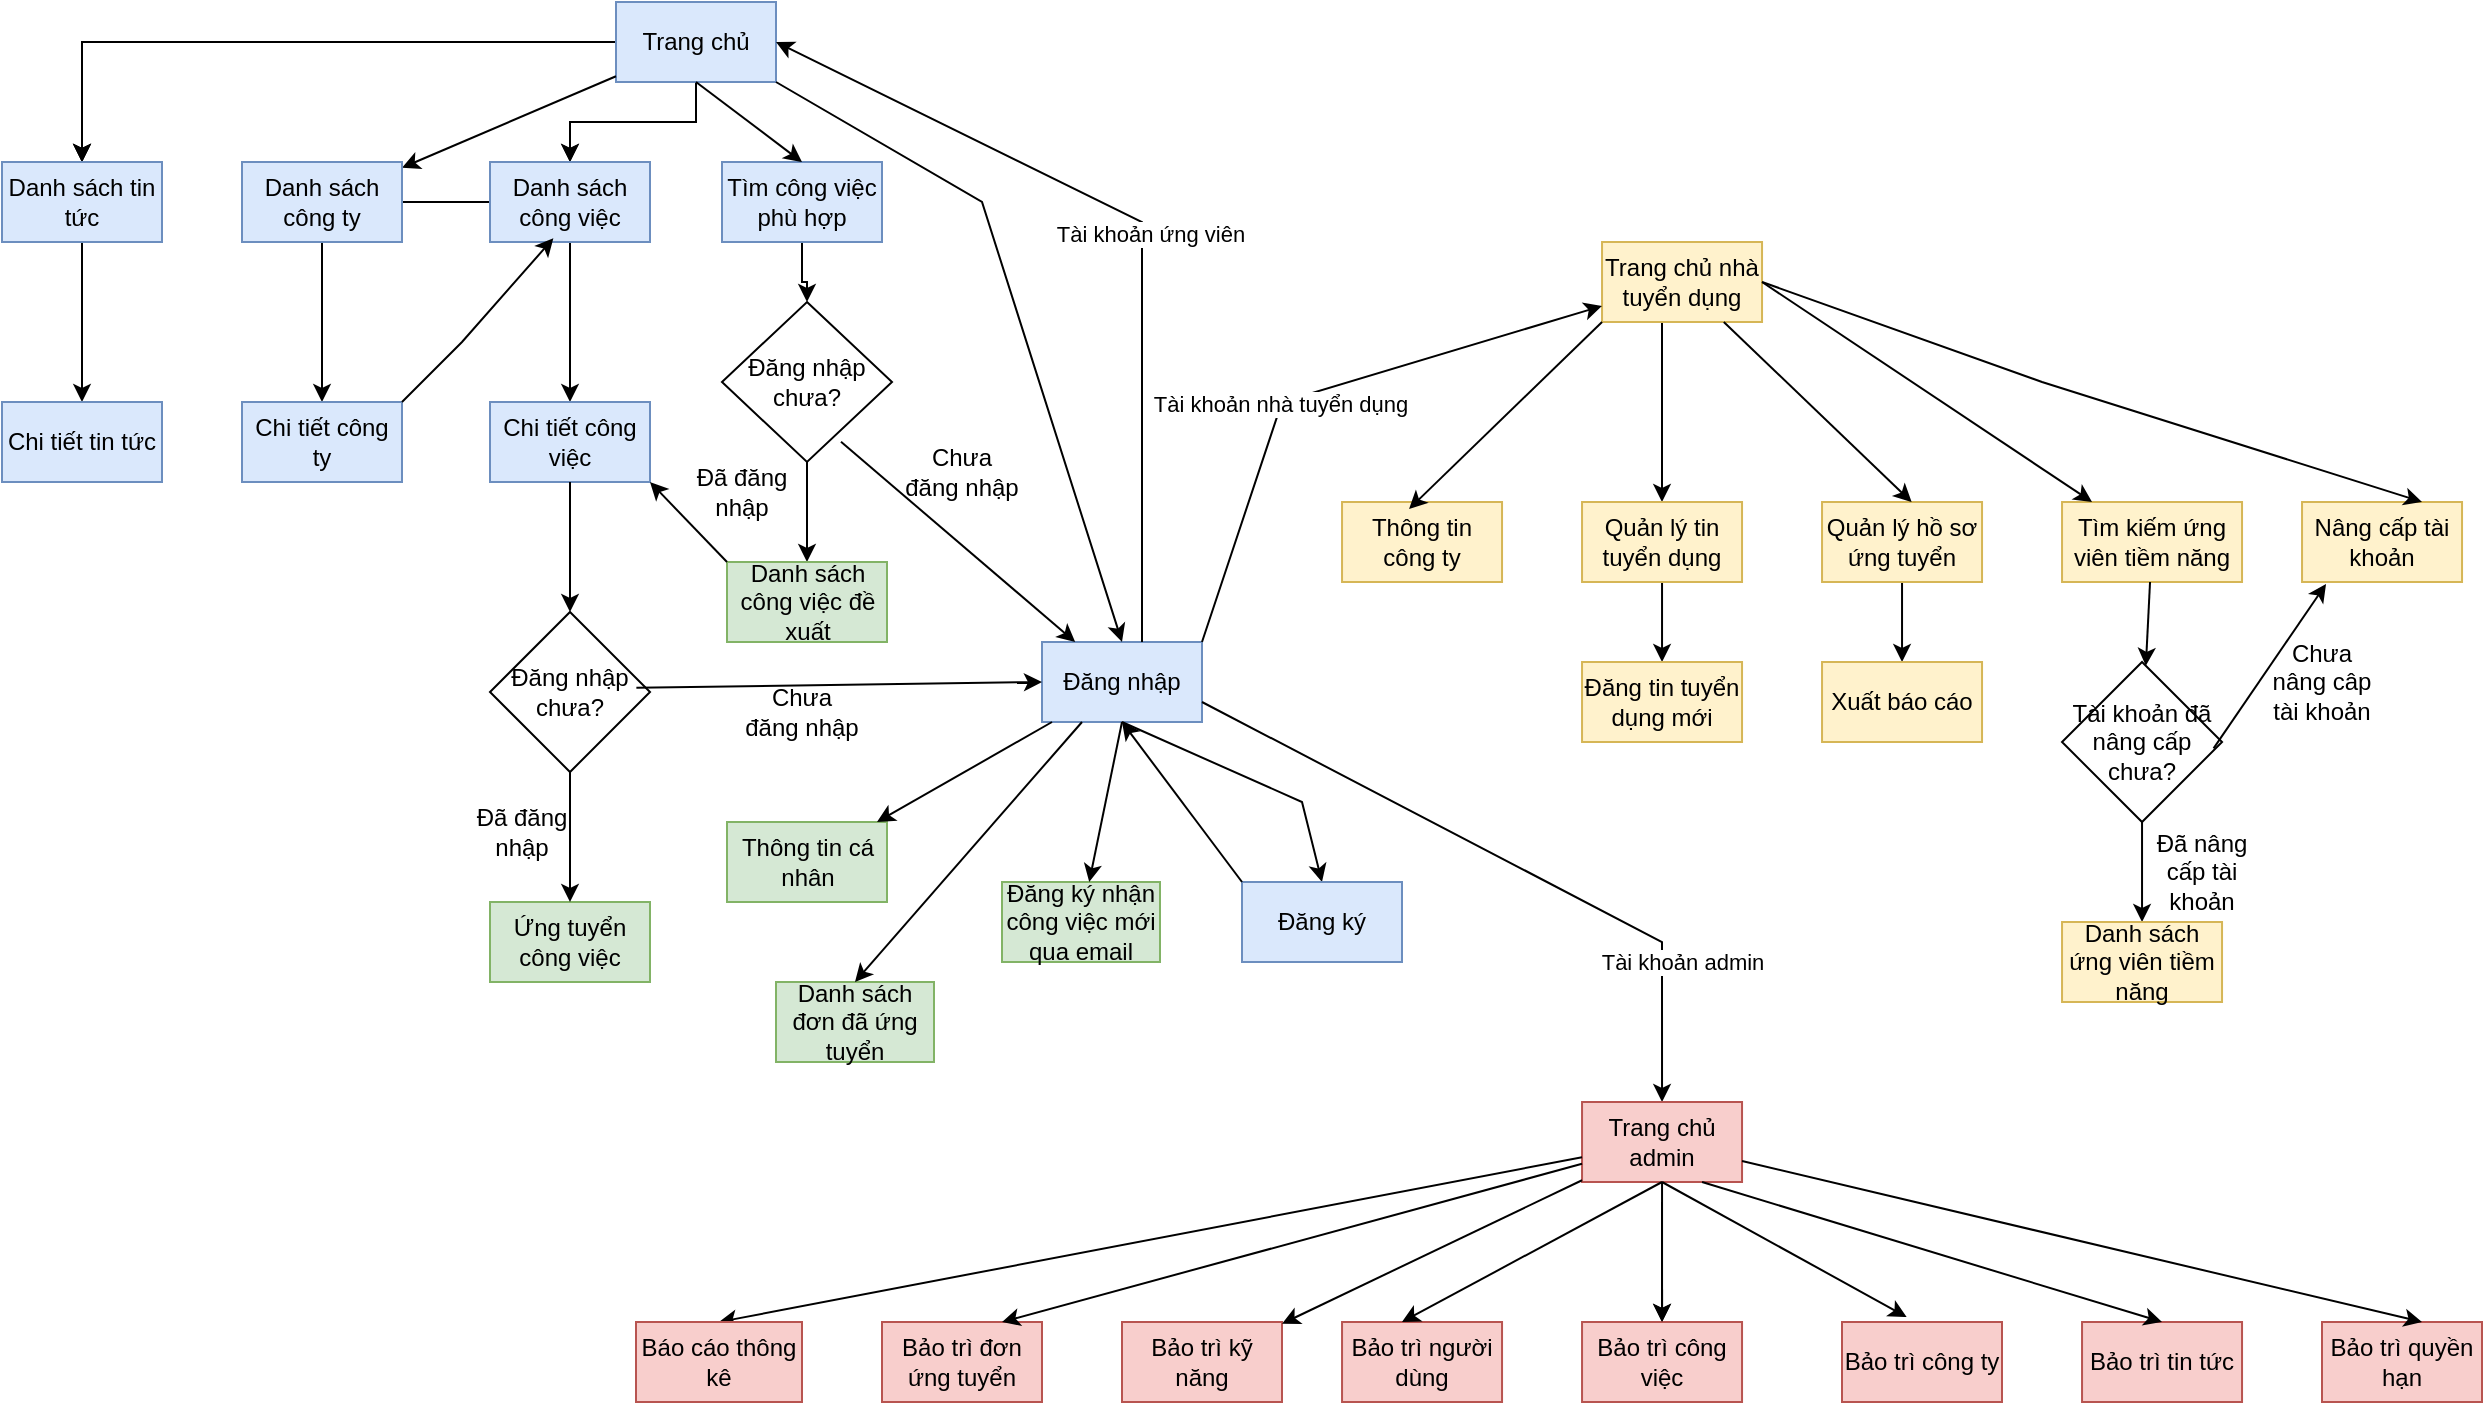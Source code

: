 <mxfile version="26.2.15">
  <diagram id="C5RBs43oDa-KdzZeNtuy" name="Page-1">
    <mxGraphModel dx="1484" dy="755" grid="1" gridSize="10" guides="1" tooltips="1" connect="1" arrows="1" fold="1" page="1" pageScale="1" pageWidth="827" pageHeight="1169" math="0" shadow="0">
      <root>
        <mxCell id="WIyWlLk6GJQsqaUBKTNV-0" />
        <mxCell id="WIyWlLk6GJQsqaUBKTNV-1" parent="WIyWlLk6GJQsqaUBKTNV-0" />
        <mxCell id="qIzmEXs6rjgO7k1j2Ef--6" value="" style="edgeStyle=orthogonalEdgeStyle;rounded=0;orthogonalLoop=1;jettySize=auto;html=1;" edge="1" parent="WIyWlLk6GJQsqaUBKTNV-1" source="qIzmEXs6rjgO7k1j2Ef--0" target="qIzmEXs6rjgO7k1j2Ef--2">
          <mxGeometry relative="1" as="geometry" />
        </mxCell>
        <mxCell id="qIzmEXs6rjgO7k1j2Ef--7" value="" style="edgeStyle=orthogonalEdgeStyle;rounded=0;orthogonalLoop=1;jettySize=auto;html=1;" edge="1" parent="WIyWlLk6GJQsqaUBKTNV-1" source="qIzmEXs6rjgO7k1j2Ef--0" target="qIzmEXs6rjgO7k1j2Ef--2">
          <mxGeometry relative="1" as="geometry" />
        </mxCell>
        <mxCell id="qIzmEXs6rjgO7k1j2Ef--14" value="" style="edgeStyle=orthogonalEdgeStyle;rounded=0;orthogonalLoop=1;jettySize=auto;html=1;" edge="1" parent="WIyWlLk6GJQsqaUBKTNV-1" source="qIzmEXs6rjgO7k1j2Ef--0" target="qIzmEXs6rjgO7k1j2Ef--13">
          <mxGeometry relative="1" as="geometry" />
        </mxCell>
        <mxCell id="qIzmEXs6rjgO7k1j2Ef--15" value="" style="edgeStyle=orthogonalEdgeStyle;rounded=0;orthogonalLoop=1;jettySize=auto;html=1;" edge="1" parent="WIyWlLk6GJQsqaUBKTNV-1" source="qIzmEXs6rjgO7k1j2Ef--0" target="qIzmEXs6rjgO7k1j2Ef--13">
          <mxGeometry relative="1" as="geometry" />
        </mxCell>
        <mxCell id="qIzmEXs6rjgO7k1j2Ef--16" value="" style="edgeStyle=orthogonalEdgeStyle;rounded=0;orthogonalLoop=1;jettySize=auto;html=1;" edge="1" parent="WIyWlLk6GJQsqaUBKTNV-1" source="qIzmEXs6rjgO7k1j2Ef--0" target="qIzmEXs6rjgO7k1j2Ef--13">
          <mxGeometry relative="1" as="geometry" />
        </mxCell>
        <mxCell id="qIzmEXs6rjgO7k1j2Ef--0" value="&lt;span style=&quot;&quot;&gt;Trang chủ&lt;/span&gt;" style="rounded=0;whiteSpace=wrap;html=1;fillColor=#dae8fc;strokeColor=#6c8ebf;labelBackgroundColor=none;" vertex="1" parent="WIyWlLk6GJQsqaUBKTNV-1">
          <mxGeometry x="307" y="40" width="80" height="40" as="geometry" />
        </mxCell>
        <mxCell id="qIzmEXs6rjgO7k1j2Ef--5" value="" style="edgeStyle=orthogonalEdgeStyle;rounded=0;orthogonalLoop=1;jettySize=auto;html=1;" edge="1" parent="WIyWlLk6GJQsqaUBKTNV-1" source="qIzmEXs6rjgO7k1j2Ef--8" target="qIzmEXs6rjgO7k1j2Ef--4">
          <mxGeometry relative="1" as="geometry" />
        </mxCell>
        <mxCell id="qIzmEXs6rjgO7k1j2Ef--2" value="Danh sách công việc" style="rounded=0;whiteSpace=wrap;html=1;fillColor=#dae8fc;strokeColor=#6c8ebf;" vertex="1" parent="WIyWlLk6GJQsqaUBKTNV-1">
          <mxGeometry x="244" y="120" width="80" height="40" as="geometry" />
        </mxCell>
        <mxCell id="qIzmEXs6rjgO7k1j2Ef--4" value="Chi tiết công việc" style="whiteSpace=wrap;html=1;rounded=0;fillColor=#dae8fc;strokeColor=#6c8ebf;" vertex="1" parent="WIyWlLk6GJQsqaUBKTNV-1">
          <mxGeometry x="244" y="240" width="80" height="40" as="geometry" />
        </mxCell>
        <mxCell id="qIzmEXs6rjgO7k1j2Ef--11" value="" style="edgeStyle=orthogonalEdgeStyle;rounded=0;orthogonalLoop=1;jettySize=auto;html=1;" edge="1" parent="WIyWlLk6GJQsqaUBKTNV-1" source="qIzmEXs6rjgO7k1j2Ef--8" target="qIzmEXs6rjgO7k1j2Ef--9">
          <mxGeometry relative="1" as="geometry" />
        </mxCell>
        <mxCell id="qIzmEXs6rjgO7k1j2Ef--9" value="Chi tiết công ty" style="rounded=0;whiteSpace=wrap;html=1;fillColor=#dae8fc;strokeColor=#6c8ebf;" vertex="1" parent="WIyWlLk6GJQsqaUBKTNV-1">
          <mxGeometry x="120" y="240" width="80" height="40" as="geometry" />
        </mxCell>
        <mxCell id="qIzmEXs6rjgO7k1j2Ef--26" value="" style="edgeStyle=orthogonalEdgeStyle;rounded=0;orthogonalLoop=1;jettySize=auto;html=1;" edge="1" parent="WIyWlLk6GJQsqaUBKTNV-1" source="qIzmEXs6rjgO7k1j2Ef--13" target="qIzmEXs6rjgO7k1j2Ef--18">
          <mxGeometry relative="1" as="geometry" />
        </mxCell>
        <mxCell id="qIzmEXs6rjgO7k1j2Ef--13" value="Danh sách tin tức" style="rounded=0;whiteSpace=wrap;html=1;fillColor=#dae8fc;strokeColor=#6c8ebf;" vertex="1" parent="WIyWlLk6GJQsqaUBKTNV-1">
          <mxGeometry y="120" width="80" height="40" as="geometry" />
        </mxCell>
        <mxCell id="qIzmEXs6rjgO7k1j2Ef--17" value="" style="endArrow=classic;html=1;rounded=0;" edge="1" parent="WIyWlLk6GJQsqaUBKTNV-1" source="qIzmEXs6rjgO7k1j2Ef--0" target="qIzmEXs6rjgO7k1j2Ef--8">
          <mxGeometry width="50" height="50" relative="1" as="geometry">
            <mxPoint x="170" y="90" as="sourcePoint" />
            <mxPoint x="-106" y="-10" as="targetPoint" />
            <Array as="points" />
          </mxGeometry>
        </mxCell>
        <mxCell id="qIzmEXs6rjgO7k1j2Ef--18" value="Chi tiết tin tức" style="rounded=0;whiteSpace=wrap;html=1;fillColor=#dae8fc;strokeColor=#6c8ebf;" vertex="1" parent="WIyWlLk6GJQsqaUBKTNV-1">
          <mxGeometry y="240" width="80" height="40" as="geometry" />
        </mxCell>
        <mxCell id="qIzmEXs6rjgO7k1j2Ef--31" value="" style="edgeStyle=orthogonalEdgeStyle;rounded=0;orthogonalLoop=1;jettySize=auto;html=1;" edge="1" parent="WIyWlLk6GJQsqaUBKTNV-1" source="qIzmEXs6rjgO7k1j2Ef--20" target="qIzmEXs6rjgO7k1j2Ef--29">
          <mxGeometry relative="1" as="geometry" />
        </mxCell>
        <mxCell id="qIzmEXs6rjgO7k1j2Ef--20" value="Tìm công việc phù hợp" style="rounded=0;whiteSpace=wrap;html=1;fillColor=#dae8fc;strokeColor=#6c8ebf;" vertex="1" parent="WIyWlLk6GJQsqaUBKTNV-1">
          <mxGeometry x="360" y="120" width="80" height="40" as="geometry" />
        </mxCell>
        <mxCell id="qIzmEXs6rjgO7k1j2Ef--28" value="" style="endArrow=classic;html=1;rounded=0;exitX=0.5;exitY=1;exitDx=0;exitDy=0;entryX=0.5;entryY=0;entryDx=0;entryDy=0;" edge="1" parent="WIyWlLk6GJQsqaUBKTNV-1" source="qIzmEXs6rjgO7k1j2Ef--0" target="qIzmEXs6rjgO7k1j2Ef--20">
          <mxGeometry width="50" height="50" relative="1" as="geometry">
            <mxPoint x="-50" y="300" as="sourcePoint" />
            <mxPoint y="250" as="targetPoint" />
          </mxGeometry>
        </mxCell>
        <mxCell id="qIzmEXs6rjgO7k1j2Ef--78" value="" style="edgeStyle=orthogonalEdgeStyle;rounded=0;orthogonalLoop=1;jettySize=auto;html=1;" edge="1" parent="WIyWlLk6GJQsqaUBKTNV-1" source="qIzmEXs6rjgO7k1j2Ef--29" target="qIzmEXs6rjgO7k1j2Ef--76">
          <mxGeometry relative="1" as="geometry" />
        </mxCell>
        <mxCell id="qIzmEXs6rjgO7k1j2Ef--29" value="Đăng nhập chưa?" style="rhombus;whiteSpace=wrap;html=1;" vertex="1" parent="WIyWlLk6GJQsqaUBKTNV-1">
          <mxGeometry x="360" y="190" width="85" height="80" as="geometry" />
        </mxCell>
        <mxCell id="qIzmEXs6rjgO7k1j2Ef--41" value="Đã đăng nhập" style="text;html=1;align=center;verticalAlign=middle;whiteSpace=wrap;rounded=0;" vertex="1" parent="WIyWlLk6GJQsqaUBKTNV-1">
          <mxGeometry x="340" y="270" width="60" height="30" as="geometry" />
        </mxCell>
        <mxCell id="qIzmEXs6rjgO7k1j2Ef--42" value="Đăng nhập" style="rounded=0;whiteSpace=wrap;html=1;fillColor=#dae8fc;strokeColor=#6c8ebf;" vertex="1" parent="WIyWlLk6GJQsqaUBKTNV-1">
          <mxGeometry x="520" y="360" width="80" height="40" as="geometry" />
        </mxCell>
        <object label="" id="qIzmEXs6rjgO7k1j2Ef--43">
          <mxCell style="endArrow=classic;html=1;rounded=0;exitX=0.7;exitY=0.874;exitDx=0;exitDy=0;exitPerimeter=0;" edge="1" parent="WIyWlLk6GJQsqaUBKTNV-1" source="qIzmEXs6rjgO7k1j2Ef--29" target="qIzmEXs6rjgO7k1j2Ef--42">
            <mxGeometry width="50" height="50" relative="1" as="geometry">
              <mxPoint x="135" y="290" as="sourcePoint" />
              <mxPoint x="-190" y="200" as="targetPoint" />
              <Array as="points" />
            </mxGeometry>
          </mxCell>
        </object>
        <mxCell id="qIzmEXs6rjgO7k1j2Ef--44" value="Chưa đăng nhập" style="text;html=1;align=center;verticalAlign=middle;whiteSpace=wrap;rounded=0;" vertex="1" parent="WIyWlLk6GJQsqaUBKTNV-1">
          <mxGeometry x="450" y="260" width="60" height="30" as="geometry" />
        </mxCell>
        <object label="" id="qIzmEXs6rjgO7k1j2Ef--45">
          <mxCell style="endArrow=classic;html=1;rounded=0;exitX=1;exitY=1;exitDx=0;exitDy=0;entryX=0.5;entryY=0;entryDx=0;entryDy=0;verticalAlign=middle;flowAnimation=0;shadow=0;" edge="1" parent="WIyWlLk6GJQsqaUBKTNV-1" source="qIzmEXs6rjgO7k1j2Ef--0" target="qIzmEXs6rjgO7k1j2Ef--42">
            <mxGeometry width="50" height="50" relative="1" as="geometry">
              <mxPoint x="180" y="70" as="sourcePoint" />
              <mxPoint x="476.34" y="351.8" as="targetPoint" />
              <Array as="points">
                <mxPoint x="490" y="140" />
              </Array>
            </mxGeometry>
          </mxCell>
        </object>
        <mxCell id="qIzmEXs6rjgO7k1j2Ef--47" value="Ứng tuyển công việc" style="rounded=0;whiteSpace=wrap;html=1;fillColor=#d5e8d4;strokeColor=#82b366;" vertex="1" parent="WIyWlLk6GJQsqaUBKTNV-1">
          <mxGeometry x="244" y="490" width="80" height="40" as="geometry" />
        </mxCell>
        <mxCell id="qIzmEXs6rjgO7k1j2Ef--50" value="Đăng nhập chưa?" style="rhombus;whiteSpace=wrap;html=1;" vertex="1" parent="WIyWlLk6GJQsqaUBKTNV-1">
          <mxGeometry x="244" y="345" width="80" height="80" as="geometry" />
        </mxCell>
        <object label="" id="qIzmEXs6rjgO7k1j2Ef--51">
          <mxCell style="endArrow=classic;html=1;rounded=0;exitX=0.5;exitY=1;exitDx=0;exitDy=0;" edge="1" parent="WIyWlLk6GJQsqaUBKTNV-1" source="qIzmEXs6rjgO7k1j2Ef--4" target="qIzmEXs6rjgO7k1j2Ef--50">
            <mxGeometry width="50" height="50" relative="1" as="geometry">
              <mxPoint x="175" y="290" as="sourcePoint" />
              <mxPoint x="-150" y="200" as="targetPoint" />
              <Array as="points" />
            </mxGeometry>
          </mxCell>
        </object>
        <object label="" id="qIzmEXs6rjgO7k1j2Ef--52">
          <mxCell style="endArrow=classic;html=1;rounded=0;exitX=0.5;exitY=1;exitDx=0;exitDy=0;entryX=0.5;entryY=0;entryDx=0;entryDy=0;" edge="1" parent="WIyWlLk6GJQsqaUBKTNV-1" source="qIzmEXs6rjgO7k1j2Ef--50" target="qIzmEXs6rjgO7k1j2Ef--47">
            <mxGeometry width="50" height="50" relative="1" as="geometry">
              <mxPoint x="175" y="290" as="sourcePoint" />
              <mxPoint x="-150" y="200" as="targetPoint" />
              <Array as="points" />
            </mxGeometry>
          </mxCell>
        </object>
        <object label="" id="qIzmEXs6rjgO7k1j2Ef--53">
          <mxCell style="endArrow=classic;html=1;rounded=0;exitX=0.915;exitY=0.473;exitDx=0;exitDy=0;exitPerimeter=0;entryX=0;entryY=0.5;entryDx=0;entryDy=0;" edge="1" parent="WIyWlLk6GJQsqaUBKTNV-1" source="qIzmEXs6rjgO7k1j2Ef--50" target="qIzmEXs6rjgO7k1j2Ef--42">
            <mxGeometry width="50" height="50" relative="1" as="geometry">
              <mxPoint x="175" y="290" as="sourcePoint" />
              <mxPoint x="-150" y="200" as="targetPoint" />
              <Array as="points" />
            </mxGeometry>
          </mxCell>
        </object>
        <mxCell id="qIzmEXs6rjgO7k1j2Ef--54" value="Đã đăng nhập" style="text;html=1;align=center;verticalAlign=middle;whiteSpace=wrap;rounded=0;" vertex="1" parent="WIyWlLk6GJQsqaUBKTNV-1">
          <mxGeometry x="230" y="440" width="60" height="30" as="geometry" />
        </mxCell>
        <object label="" id="qIzmEXs6rjgO7k1j2Ef--59">
          <mxCell style="endArrow=classic;html=1;rounded=0;exitX=0.5;exitY=1;exitDx=0;exitDy=0;entryX=0.5;entryY=0;entryDx=0;entryDy=0;" edge="1" parent="WIyWlLk6GJQsqaUBKTNV-1" source="qIzmEXs6rjgO7k1j2Ef--42" target="qIzmEXs6rjgO7k1j2Ef--60">
            <mxGeometry width="50" height="50" relative="1" as="geometry">
              <mxPoint x="427.38" y="378.1" as="sourcePoint" />
              <mxPoint x="647.692" y="418.269" as="targetPoint" />
              <Array as="points">
                <mxPoint x="650" y="440" />
              </Array>
            </mxGeometry>
          </mxCell>
        </object>
        <mxCell id="qIzmEXs6rjgO7k1j2Ef--60" value="Đăng ký" style="rounded=0;whiteSpace=wrap;html=1;fillColor=#dae8fc;strokeColor=#6c8ebf;" vertex="1" parent="WIyWlLk6GJQsqaUBKTNV-1">
          <mxGeometry x="620" y="480" width="80" height="40" as="geometry" />
        </mxCell>
        <object label="" id="qIzmEXs6rjgO7k1j2Ef--62">
          <mxCell style="endArrow=classic;html=1;rounded=0;exitX=0;exitY=0;exitDx=0;exitDy=0;entryX=0.5;entryY=1;entryDx=0;entryDy=0;" edge="1" parent="WIyWlLk6GJQsqaUBKTNV-1" source="qIzmEXs6rjgO7k1j2Ef--60" target="qIzmEXs6rjgO7k1j2Ef--42">
            <mxGeometry width="50" height="50" relative="1" as="geometry">
              <mxPoint x="175" y="290" as="sourcePoint" />
              <mxPoint x="-150" y="200" as="targetPoint" />
              <Array as="points" />
            </mxGeometry>
          </mxCell>
        </object>
        <mxCell id="qIzmEXs6rjgO7k1j2Ef--65" value="Thông tin cá nhân" style="rounded=0;whiteSpace=wrap;html=1;fillColor=#d5e8d4;strokeColor=#82b366;" vertex="1" parent="WIyWlLk6GJQsqaUBKTNV-1">
          <mxGeometry x="362.5" y="450" width="80" height="40" as="geometry" />
        </mxCell>
        <object label="" id="qIzmEXs6rjgO7k1j2Ef--66">
          <mxCell style="endArrow=classic;html=1;rounded=0;" edge="1" parent="WIyWlLk6GJQsqaUBKTNV-1" source="qIzmEXs6rjgO7k1j2Ef--42" target="qIzmEXs6rjgO7k1j2Ef--65">
            <mxGeometry width="50" height="50" relative="1" as="geometry">
              <mxPoint x="485" y="350" as="sourcePoint" />
              <mxPoint x="160" y="260" as="targetPoint" />
              <Array as="points" />
            </mxGeometry>
          </mxCell>
        </object>
        <mxCell id="qIzmEXs6rjgO7k1j2Ef--67" value="Danh sách đơn đã ứng tuyển" style="rounded=0;whiteSpace=wrap;html=1;fillColor=#d5e8d4;strokeColor=#82b366;" vertex="1" parent="WIyWlLk6GJQsqaUBKTNV-1">
          <mxGeometry x="387" y="530" width="79" height="40" as="geometry" />
        </mxCell>
        <object label="" id="qIzmEXs6rjgO7k1j2Ef--68">
          <mxCell style="endArrow=classic;html=1;rounded=0;exitX=0.25;exitY=1;exitDx=0;exitDy=0;entryX=0.5;entryY=0;entryDx=0;entryDy=0;" edge="1" parent="WIyWlLk6GJQsqaUBKTNV-1" source="qIzmEXs6rjgO7k1j2Ef--42" target="qIzmEXs6rjgO7k1j2Ef--67">
            <mxGeometry width="50" height="50" relative="1" as="geometry">
              <mxPoint x="805" y="360" as="sourcePoint" />
              <mxPoint x="480" y="270" as="targetPoint" />
              <Array as="points" />
            </mxGeometry>
          </mxCell>
        </object>
        <mxCell id="qIzmEXs6rjgO7k1j2Ef--69" value="Đăng ký nhận công việc mới qua email" style="rounded=0;whiteSpace=wrap;html=1;fillColor=#d5e8d4;strokeColor=#82b366;" vertex="1" parent="WIyWlLk6GJQsqaUBKTNV-1">
          <mxGeometry x="500" y="480" width="79" height="40" as="geometry" />
        </mxCell>
        <object label="" id="qIzmEXs6rjgO7k1j2Ef--70">
          <mxCell style="endArrow=classic;html=1;rounded=0;exitX=0.5;exitY=1;exitDx=0;exitDy=0;" edge="1" parent="WIyWlLk6GJQsqaUBKTNV-1" source="qIzmEXs6rjgO7k1j2Ef--42" target="qIzmEXs6rjgO7k1j2Ef--69">
            <mxGeometry width="50" height="50" relative="1" as="geometry">
              <mxPoint x="550" y="430" as="sourcePoint" />
              <mxPoint x="510" y="210" as="targetPoint" />
              <Array as="points" />
            </mxGeometry>
          </mxCell>
        </object>
        <mxCell id="qIzmEXs6rjgO7k1j2Ef--8" value="Danh sách công ty" style="rounded=0;whiteSpace=wrap;html=1;fillColor=#dae8fc;strokeColor=#6c8ebf;" vertex="1" parent="WIyWlLk6GJQsqaUBKTNV-1">
          <mxGeometry x="120" y="120" width="80" height="40" as="geometry" />
        </mxCell>
        <mxCell id="qIzmEXs6rjgO7k1j2Ef--93" value="" style="edgeStyle=orthogonalEdgeStyle;rounded=0;orthogonalLoop=1;jettySize=auto;html=1;" edge="1" parent="WIyWlLk6GJQsqaUBKTNV-1" source="qIzmEXs6rjgO7k1j2Ef--75" target="qIzmEXs6rjgO7k1j2Ef--90">
          <mxGeometry relative="1" as="geometry">
            <Array as="points">
              <mxPoint x="830.02" y="240" />
              <mxPoint x="830.02" y="240" />
            </Array>
          </mxGeometry>
        </mxCell>
        <mxCell id="qIzmEXs6rjgO7k1j2Ef--75" value="Trang chủ nhà tuyển dụng" style="rounded=0;whiteSpace=wrap;html=1;fillColor=#fff2cc;strokeColor=#d6b656;" vertex="1" parent="WIyWlLk6GJQsqaUBKTNV-1">
          <mxGeometry x="800.02" y="160" width="80" height="40" as="geometry" />
        </mxCell>
        <mxCell id="qIzmEXs6rjgO7k1j2Ef--76" value="Danh sách công việc đề xuất" style="rounded=0;whiteSpace=wrap;html=1;fillColor=#d5e8d4;strokeColor=#82b366;" vertex="1" parent="WIyWlLk6GJQsqaUBKTNV-1">
          <mxGeometry x="362.5" y="320" width="80" height="40" as="geometry" />
        </mxCell>
        <object label="" id="qIzmEXs6rjgO7k1j2Ef--77">
          <mxCell style="endArrow=classic;html=1;rounded=0;exitX=0;exitY=0;exitDx=0;exitDy=0;entryX=1;entryY=1;entryDx=0;entryDy=0;" edge="1" parent="WIyWlLk6GJQsqaUBKTNV-1" source="qIzmEXs6rjgO7k1j2Ef--76" target="qIzmEXs6rjgO7k1j2Ef--4">
            <mxGeometry width="50" height="50" relative="1" as="geometry">
              <mxPoint x="485" y="270" as="sourcePoint" />
              <mxPoint x="160" y="180" as="targetPoint" />
              <Array as="points" />
            </mxGeometry>
          </mxCell>
        </object>
        <mxCell id="qIzmEXs6rjgO7k1j2Ef--83" value="Chưa đăng nhập" style="text;html=1;align=center;verticalAlign=middle;whiteSpace=wrap;rounded=0;" vertex="1" parent="WIyWlLk6GJQsqaUBKTNV-1">
          <mxGeometry x="370" y="380" width="60" height="30" as="geometry" />
        </mxCell>
        <object label="" id="qIzmEXs6rjgO7k1j2Ef--84">
          <mxCell style="endArrow=classic;html=1;rounded=0;exitX=1;exitY=0;exitDx=0;exitDy=0;entryX=0.396;entryY=0.954;entryDx=0;entryDy=0;entryPerimeter=0;" edge="1" parent="WIyWlLk6GJQsqaUBKTNV-1" source="qIzmEXs6rjgO7k1j2Ef--9" target="qIzmEXs6rjgO7k1j2Ef--2">
            <mxGeometry width="50" height="50" relative="1" as="geometry">
              <mxPoint x="565" y="380" as="sourcePoint" />
              <mxPoint x="210" y="180" as="targetPoint" />
              <Array as="points">
                <mxPoint x="230" y="210" />
              </Array>
            </mxGeometry>
          </mxCell>
        </object>
        <mxCell id="qIzmEXs6rjgO7k1j2Ef--88" value="Thông tin công ty" style="rounded=0;whiteSpace=wrap;html=1;fillColor=#fff2cc;strokeColor=#d6b656;" vertex="1" parent="WIyWlLk6GJQsqaUBKTNV-1">
          <mxGeometry x="670.02" y="290" width="80" height="40" as="geometry" />
        </mxCell>
        <object label="" id="qIzmEXs6rjgO7k1j2Ef--89">
          <mxCell style="endArrow=classic;html=1;rounded=0;exitX=0;exitY=1;exitDx=0;exitDy=0;entryX=0.419;entryY=0.087;entryDx=0;entryDy=0;entryPerimeter=0;" edge="1" parent="WIyWlLk6GJQsqaUBKTNV-1" source="qIzmEXs6rjgO7k1j2Ef--75" target="qIzmEXs6rjgO7k1j2Ef--88">
            <mxGeometry width="50" height="50" relative="1" as="geometry">
              <mxPoint x="945.02" y="320" as="sourcePoint" />
              <mxPoint x="620.02" y="230" as="targetPoint" />
              <Array as="points" />
            </mxGeometry>
          </mxCell>
        </object>
        <mxCell id="qIzmEXs6rjgO7k1j2Ef--95" value="" style="edgeStyle=orthogonalEdgeStyle;rounded=0;orthogonalLoop=1;jettySize=auto;html=1;" edge="1" parent="WIyWlLk6GJQsqaUBKTNV-1" source="qIzmEXs6rjgO7k1j2Ef--90" target="qIzmEXs6rjgO7k1j2Ef--94">
          <mxGeometry relative="1" as="geometry" />
        </mxCell>
        <mxCell id="qIzmEXs6rjgO7k1j2Ef--90" value="Quản lý tin tuyển dụng" style="rounded=0;whiteSpace=wrap;html=1;fillColor=#fff2cc;strokeColor=#d6b656;" vertex="1" parent="WIyWlLk6GJQsqaUBKTNV-1">
          <mxGeometry x="790.02" y="290" width="80" height="40" as="geometry" />
        </mxCell>
        <mxCell id="qIzmEXs6rjgO7k1j2Ef--94" value="Đăng tin tuyển dụng mới" style="rounded=0;whiteSpace=wrap;html=1;fillColor=#fff2cc;strokeColor=#d6b656;" vertex="1" parent="WIyWlLk6GJQsqaUBKTNV-1">
          <mxGeometry x="790.02" y="370" width="80" height="40" as="geometry" />
        </mxCell>
        <mxCell id="qIzmEXs6rjgO7k1j2Ef--117" value="" style="edgeStyle=orthogonalEdgeStyle;rounded=0;orthogonalLoop=1;jettySize=auto;html=1;" edge="1" parent="WIyWlLk6GJQsqaUBKTNV-1" source="qIzmEXs6rjgO7k1j2Ef--96" target="qIzmEXs6rjgO7k1j2Ef--115">
          <mxGeometry relative="1" as="geometry" />
        </mxCell>
        <mxCell id="qIzmEXs6rjgO7k1j2Ef--96" value="Quản lý hồ sơ ứng tuyển" style="rounded=0;whiteSpace=wrap;html=1;fillColor=#fff2cc;strokeColor=#d6b656;" vertex="1" parent="WIyWlLk6GJQsqaUBKTNV-1">
          <mxGeometry x="910.02" y="290" width="80" height="40" as="geometry" />
        </mxCell>
        <object label="" id="qIzmEXs6rjgO7k1j2Ef--97">
          <mxCell style="endArrow=classic;html=1;rounded=0;entryX=0.5;entryY=0;entryDx=0;entryDy=0;" edge="1" parent="WIyWlLk6GJQsqaUBKTNV-1" source="qIzmEXs6rjgO7k1j2Ef--75">
            <mxGeometry width="50" height="50" relative="1" as="geometry">
              <mxPoint x="870.02" y="270" as="sourcePoint" />
              <mxPoint x="954.82" y="290" as="targetPoint" />
              <Array as="points" />
            </mxGeometry>
          </mxCell>
        </object>
        <mxCell id="qIzmEXs6rjgO7k1j2Ef--98" value="Tìm kiếm ứng viên tiềm năng" style="rounded=0;whiteSpace=wrap;html=1;fillColor=#fff2cc;strokeColor=#d6b656;" vertex="1" parent="WIyWlLk6GJQsqaUBKTNV-1">
          <mxGeometry x="1030.02" y="290" width="90" height="40" as="geometry" />
        </mxCell>
        <object label="" id="qIzmEXs6rjgO7k1j2Ef--103">
          <mxCell style="endArrow=classic;html=1;rounded=0;exitX=1;exitY=0.5;exitDx=0;exitDy=0;" edge="1" parent="WIyWlLk6GJQsqaUBKTNV-1" source="qIzmEXs6rjgO7k1j2Ef--75">
            <mxGeometry width="50" height="50" relative="1" as="geometry">
              <mxPoint x="1124.02" y="230" as="sourcePoint" />
              <mxPoint x="1045.02" y="290" as="targetPoint" />
              <Array as="points" />
            </mxGeometry>
          </mxCell>
        </object>
        <mxCell id="qIzmEXs6rjgO7k1j2Ef--104" value="Nâng cấp tài khoản" style="rounded=0;whiteSpace=wrap;html=1;fillColor=#fff2cc;strokeColor=#d6b656;" vertex="1" parent="WIyWlLk6GJQsqaUBKTNV-1">
          <mxGeometry x="1150.02" y="290" width="80" height="40" as="geometry" />
        </mxCell>
        <object label="" id="qIzmEXs6rjgO7k1j2Ef--110">
          <mxCell style="endArrow=classic;html=1;rounded=0;entryX=0.75;entryY=0;entryDx=0;entryDy=0;" edge="1" parent="WIyWlLk6GJQsqaUBKTNV-1" target="qIzmEXs6rjgO7k1j2Ef--104">
            <mxGeometry width="50" height="50" relative="1" as="geometry">
              <mxPoint x="880.02" y="180" as="sourcePoint" />
              <mxPoint x="1000.02" y="90" as="targetPoint" />
              <Array as="points">
                <mxPoint x="1020.02" y="230" />
              </Array>
            </mxGeometry>
          </mxCell>
        </object>
        <mxCell id="qIzmEXs6rjgO7k1j2Ef--121" value="" style="edgeStyle=orthogonalEdgeStyle;rounded=0;orthogonalLoop=1;jettySize=auto;html=1;" edge="1" parent="WIyWlLk6GJQsqaUBKTNV-1" source="qIzmEXs6rjgO7k1j2Ef--111" target="qIzmEXs6rjgO7k1j2Ef--118">
          <mxGeometry relative="1" as="geometry" />
        </mxCell>
        <mxCell id="qIzmEXs6rjgO7k1j2Ef--111" value="Tài khoản đã nâng cấp chưa?" style="rhombus;whiteSpace=wrap;html=1;" vertex="1" parent="WIyWlLk6GJQsqaUBKTNV-1">
          <mxGeometry x="1030.02" y="370" width="80" height="80" as="geometry" />
        </mxCell>
        <object label="" id="qIzmEXs6rjgO7k1j2Ef--113">
          <mxCell style="endArrow=classic;html=1;rounded=0;" edge="1" parent="WIyWlLk6GJQsqaUBKTNV-1" source="qIzmEXs6rjgO7k1j2Ef--98" target="qIzmEXs6rjgO7k1j2Ef--111">
            <mxGeometry width="50" height="50" relative="1" as="geometry">
              <mxPoint x="1065.02" y="400" as="sourcePoint" />
              <mxPoint x="740.02" y="310" as="targetPoint" />
              <Array as="points" />
            </mxGeometry>
          </mxCell>
        </object>
        <object label="" id="qIzmEXs6rjgO7k1j2Ef--114">
          <mxCell style="endArrow=classic;html=1;rounded=0;exitX=0.947;exitY=0.54;exitDx=0;exitDy=0;exitPerimeter=0;entryX=0.15;entryY=1.025;entryDx=0;entryDy=0;entryPerimeter=0;" edge="1" parent="WIyWlLk6GJQsqaUBKTNV-1" source="qIzmEXs6rjgO7k1j2Ef--111" target="qIzmEXs6rjgO7k1j2Ef--104">
            <mxGeometry width="50" height="50" relative="1" as="geometry">
              <mxPoint x="1215.02" y="480" as="sourcePoint" />
              <mxPoint x="890.02" y="390" as="targetPoint" />
              <Array as="points" />
            </mxGeometry>
          </mxCell>
        </object>
        <mxCell id="qIzmEXs6rjgO7k1j2Ef--115" value="Xuất báo cáo" style="rounded=0;whiteSpace=wrap;html=1;fillColor=#fff2cc;strokeColor=#d6b656;" vertex="1" parent="WIyWlLk6GJQsqaUBKTNV-1">
          <mxGeometry x="910.02" y="370" width="80" height="40" as="geometry" />
        </mxCell>
        <mxCell id="qIzmEXs6rjgO7k1j2Ef--118" value="Danh sách ứng viên tiềm năng" style="rounded=0;whiteSpace=wrap;html=1;fillColor=#fff2cc;strokeColor=#d6b656;" vertex="1" parent="WIyWlLk6GJQsqaUBKTNV-1">
          <mxGeometry x="1030.02" y="500" width="80" height="40" as="geometry" />
        </mxCell>
        <mxCell id="qIzmEXs6rjgO7k1j2Ef--122" value="Chưa nâng câp tài khoản" style="text;html=1;align=center;verticalAlign=middle;whiteSpace=wrap;rounded=0;" vertex="1" parent="WIyWlLk6GJQsqaUBKTNV-1">
          <mxGeometry x="1130.02" y="365" width="60" height="30" as="geometry" />
        </mxCell>
        <mxCell id="qIzmEXs6rjgO7k1j2Ef--123" value="Đã nâng cấp tài khoản" style="text;html=1;align=center;verticalAlign=middle;whiteSpace=wrap;rounded=0;" vertex="1" parent="WIyWlLk6GJQsqaUBKTNV-1">
          <mxGeometry x="1070.02" y="460" width="60" height="30" as="geometry" />
        </mxCell>
        <object label="" id="qIzmEXs6rjgO7k1j2Ef--124">
          <mxCell style="endArrow=classic;html=1;rounded=0;exitX=1;exitY=0;exitDx=0;exitDy=0;" edge="1" parent="WIyWlLk6GJQsqaUBKTNV-1" source="qIzmEXs6rjgO7k1j2Ef--42" target="qIzmEXs6rjgO7k1j2Ef--75">
            <mxGeometry width="50" height="50" relative="1" as="geometry">
              <mxPoint x="825" y="450" as="sourcePoint" />
              <mxPoint x="500" y="360" as="targetPoint" />
              <Array as="points">
                <mxPoint x="640" y="240" />
              </Array>
            </mxGeometry>
          </mxCell>
        </object>
        <mxCell id="qIzmEXs6rjgO7k1j2Ef--125" value="Tài khoản nhà tuyển dụng" style="edgeLabel;html=1;align=center;verticalAlign=middle;resizable=0;points=[];" vertex="1" connectable="0" parent="qIzmEXs6rjgO7k1j2Ef--124">
          <mxGeometry x="-0.369" y="-3" relative="1" as="geometry">
            <mxPoint x="7" y="-32" as="offset" />
          </mxGeometry>
        </mxCell>
        <object label="" id="qIzmEXs6rjgO7k1j2Ef--126">
          <mxCell style="endArrow=classic;html=1;rounded=0;entryX=0.5;entryY=0;entryDx=0;entryDy=0;" edge="1" parent="WIyWlLk6GJQsqaUBKTNV-1" target="qIzmEXs6rjgO7k1j2Ef--128">
            <mxGeometry width="50" height="50" relative="1" as="geometry">
              <mxPoint x="600" y="390" as="sourcePoint" />
              <mxPoint x="824.8" y="550" as="targetPoint" />
              <Array as="points">
                <mxPoint x="830" y="510" />
              </Array>
            </mxGeometry>
          </mxCell>
        </object>
        <mxCell id="qIzmEXs6rjgO7k1j2Ef--130" value="Tài khoản admin" style="edgeLabel;html=1;align=center;verticalAlign=middle;resizable=0;points=[];" vertex="1" connectable="0" parent="qIzmEXs6rjgO7k1j2Ef--126">
          <mxGeometry x="0.395" y="2" relative="1" as="geometry">
            <mxPoint x="29" y="22" as="offset" />
          </mxGeometry>
        </mxCell>
        <mxCell id="qIzmEXs6rjgO7k1j2Ef--148" value="" style="edgeStyle=orthogonalEdgeStyle;rounded=0;orthogonalLoop=1;jettySize=auto;html=1;" edge="1" parent="WIyWlLk6GJQsqaUBKTNV-1" source="qIzmEXs6rjgO7k1j2Ef--128" target="qIzmEXs6rjgO7k1j2Ef--131">
          <mxGeometry relative="1" as="geometry" />
        </mxCell>
        <mxCell id="qIzmEXs6rjgO7k1j2Ef--128" value="Trang chủ admin" style="rounded=0;whiteSpace=wrap;html=1;fillColor=#f8cecc;strokeColor=#b85450;" vertex="1" parent="WIyWlLk6GJQsqaUBKTNV-1">
          <mxGeometry x="790.02" y="590" width="80" height="40" as="geometry" />
        </mxCell>
        <mxCell id="qIzmEXs6rjgO7k1j2Ef--131" value="Bảo trì công việc" style="rounded=0;whiteSpace=wrap;html=1;fillColor=#f8cecc;strokeColor=#b85450;" vertex="1" parent="WIyWlLk6GJQsqaUBKTNV-1">
          <mxGeometry x="790.02" y="700" width="80" height="40" as="geometry" />
        </mxCell>
        <mxCell id="qIzmEXs6rjgO7k1j2Ef--133" value="Bảo trì đơn ứng tuyển" style="rounded=0;whiteSpace=wrap;html=1;fillColor=#f8cecc;strokeColor=#b85450;" vertex="1" parent="WIyWlLk6GJQsqaUBKTNV-1">
          <mxGeometry x="440" y="700" width="80" height="40" as="geometry" />
        </mxCell>
        <mxCell id="qIzmEXs6rjgO7k1j2Ef--134" value="Bảo trì người dùng" style="rounded=0;whiteSpace=wrap;html=1;fillColor=#f8cecc;strokeColor=#b85450;" vertex="1" parent="WIyWlLk6GJQsqaUBKTNV-1">
          <mxGeometry x="670.02" y="700" width="80" height="40" as="geometry" />
        </mxCell>
        <mxCell id="qIzmEXs6rjgO7k1j2Ef--135" value="Bảo trì kỹ năng" style="rounded=0;whiteSpace=wrap;html=1;fillColor=#f8cecc;strokeColor=#b85450;" vertex="1" parent="WIyWlLk6GJQsqaUBKTNV-1">
          <mxGeometry x="560" y="700" width="80" height="40" as="geometry" />
        </mxCell>
        <mxCell id="qIzmEXs6rjgO7k1j2Ef--136" value="Bảo trì quyền hạn" style="rounded=0;whiteSpace=wrap;html=1;fillColor=#f8cecc;strokeColor=#b85450;" vertex="1" parent="WIyWlLk6GJQsqaUBKTNV-1">
          <mxGeometry x="1160" y="700" width="80" height="40" as="geometry" />
        </mxCell>
        <mxCell id="qIzmEXs6rjgO7k1j2Ef--138" value="Bảo trì tin tức" style="rounded=0;whiteSpace=wrap;html=1;fillColor=#f8cecc;strokeColor=#b85450;" vertex="1" parent="WIyWlLk6GJQsqaUBKTNV-1">
          <mxGeometry x="1040.02" y="700" width="80" height="40" as="geometry" />
        </mxCell>
        <mxCell id="qIzmEXs6rjgO7k1j2Ef--139" value="Bảo trì công ty" style="rounded=0;whiteSpace=wrap;html=1;fillColor=#f8cecc;strokeColor=#b85450;" vertex="1" parent="WIyWlLk6GJQsqaUBKTNV-1">
          <mxGeometry x="920" y="700" width="80" height="40" as="geometry" />
        </mxCell>
        <mxCell id="qIzmEXs6rjgO7k1j2Ef--141" style="edgeStyle=orthogonalEdgeStyle;rounded=0;orthogonalLoop=1;jettySize=auto;html=1;exitX=0.5;exitY=1;exitDx=0;exitDy=0;" edge="1" parent="WIyWlLk6GJQsqaUBKTNV-1" source="qIzmEXs6rjgO7k1j2Ef--83" target="qIzmEXs6rjgO7k1j2Ef--83">
          <mxGeometry relative="1" as="geometry" />
        </mxCell>
        <object label="" id="qIzmEXs6rjgO7k1j2Ef--143">
          <mxCell style="endArrow=classic;html=1;rounded=0;entryX=0.5;entryY=0;entryDx=0;entryDy=0;" edge="1" parent="WIyWlLk6GJQsqaUBKTNV-1" source="qIzmEXs6rjgO7k1j2Ef--128" target="qIzmEXs6rjgO7k1j2Ef--144">
            <mxGeometry width="50" height="50" relative="1" as="geometry">
              <mxPoint x="800" y="610" as="sourcePoint" />
              <mxPoint x="250" y="620" as="targetPoint" />
              <Array as="points" />
            </mxGeometry>
          </mxCell>
        </object>
        <mxCell id="qIzmEXs6rjgO7k1j2Ef--144" value="Báo cáo thông kê" style="rounded=0;whiteSpace=wrap;html=1;fillColor=#f8cecc;strokeColor=#b85450;" vertex="1" parent="WIyWlLk6GJQsqaUBKTNV-1">
          <mxGeometry x="317" y="700" width="83" height="40" as="geometry" />
        </mxCell>
        <object label="" id="qIzmEXs6rjgO7k1j2Ef--145">
          <mxCell style="endArrow=classic;html=1;rounded=0;entryX=0.75;entryY=0;entryDx=0;entryDy=0;" edge="1" parent="WIyWlLk6GJQsqaUBKTNV-1" source="qIzmEXs6rjgO7k1j2Ef--128" target="qIzmEXs6rjgO7k1j2Ef--133">
            <mxGeometry width="50" height="50" relative="1" as="geometry">
              <mxPoint x="335" y="650" as="sourcePoint" />
              <mxPoint x="10" y="560" as="targetPoint" />
              <Array as="points" />
            </mxGeometry>
          </mxCell>
        </object>
        <object label="" id="qIzmEXs6rjgO7k1j2Ef--146">
          <mxCell style="endArrow=classic;html=1;rounded=0;exitX=0.5;exitY=1;exitDx=0;exitDy=0;entryX=0.75;entryY=0;entryDx=0;entryDy=0;" edge="1" parent="WIyWlLk6GJQsqaUBKTNV-1" source="qIzmEXs6rjgO7k1j2Ef--128">
            <mxGeometry width="50" height="50" relative="1" as="geometry">
              <mxPoint x="1023" y="629" as="sourcePoint" />
              <mxPoint x="700" y="700" as="targetPoint" />
              <Array as="points" />
            </mxGeometry>
          </mxCell>
        </object>
        <object label="" id="qIzmEXs6rjgO7k1j2Ef--147">
          <mxCell style="endArrow=classic;html=1;rounded=0;entryX=0.5;entryY=0;entryDx=0;entryDy=0;" edge="1" parent="WIyWlLk6GJQsqaUBKTNV-1" target="qIzmEXs6rjgO7k1j2Ef--131">
            <mxGeometry width="50" height="50" relative="1" as="geometry">
              <mxPoint x="830" y="640" as="sourcePoint" />
              <mxPoint x="650" y="540" as="targetPoint" />
              <Array as="points" />
            </mxGeometry>
          </mxCell>
        </object>
        <object label="" id="qIzmEXs6rjgO7k1j2Ef--149">
          <mxCell style="endArrow=classic;html=1;rounded=0;entryX=0.404;entryY=-0.063;entryDx=0;entryDy=0;entryPerimeter=0;exitX=0.5;exitY=1;exitDx=0;exitDy=0;" edge="1" parent="WIyWlLk6GJQsqaUBKTNV-1" source="qIzmEXs6rjgO7k1j2Ef--128" target="qIzmEXs6rjgO7k1j2Ef--139">
            <mxGeometry width="50" height="50" relative="1" as="geometry">
              <mxPoint x="875" y="660" as="sourcePoint" />
              <mxPoint x="550" y="570" as="targetPoint" />
              <Array as="points" />
            </mxGeometry>
          </mxCell>
        </object>
        <object label="" id="qIzmEXs6rjgO7k1j2Ef--150">
          <mxCell style="endArrow=classic;html=1;rounded=0;exitX=0.75;exitY=1;exitDx=0;exitDy=0;entryX=0.5;entryY=0;entryDx=0;entryDy=0;" edge="1" parent="WIyWlLk6GJQsqaUBKTNV-1" source="qIzmEXs6rjgO7k1j2Ef--128" target="qIzmEXs6rjgO7k1j2Ef--138">
            <mxGeometry width="50" height="50" relative="1" as="geometry">
              <mxPoint x="1215" y="650" as="sourcePoint" />
              <mxPoint x="890" y="560" as="targetPoint" />
              <Array as="points" />
            </mxGeometry>
          </mxCell>
        </object>
        <object label="" id="qIzmEXs6rjgO7k1j2Ef--151">
          <mxCell style="endArrow=classic;html=1;rounded=0;" edge="1" parent="WIyWlLk6GJQsqaUBKTNV-1" source="qIzmEXs6rjgO7k1j2Ef--128" target="qIzmEXs6rjgO7k1j2Ef--135">
            <mxGeometry width="50" height="50" relative="1" as="geometry">
              <mxPoint x="963" y="549" as="sourcePoint" />
              <mxPoint x="640" y="620" as="targetPoint" />
              <Array as="points" />
            </mxGeometry>
          </mxCell>
        </object>
        <object label="" id="qIzmEXs6rjgO7k1j2Ef--152">
          <mxCell style="endArrow=classic;html=1;rounded=0;entryX=0.625;entryY=0;entryDx=0;entryDy=0;entryPerimeter=0;" edge="1" parent="WIyWlLk6GJQsqaUBKTNV-1" source="qIzmEXs6rjgO7k1j2Ef--128" target="qIzmEXs6rjgO7k1j2Ef--136">
            <mxGeometry width="50" height="50" relative="1" as="geometry">
              <mxPoint x="1235" y="650" as="sourcePoint" />
              <mxPoint x="910" y="560" as="targetPoint" />
              <Array as="points" />
            </mxGeometry>
          </mxCell>
        </object>
        <object label="" id="qIzmEXs6rjgO7k1j2Ef--153">
          <mxCell style="endArrow=classic;html=1;rounded=0;exitX=0.625;exitY=0;exitDx=0;exitDy=0;exitPerimeter=0;entryX=1;entryY=0.5;entryDx=0;entryDy=0;" edge="1" parent="WIyWlLk6GJQsqaUBKTNV-1" source="qIzmEXs6rjgO7k1j2Ef--42" target="qIzmEXs6rjgO7k1j2Ef--0">
            <mxGeometry width="50" height="50" relative="1" as="geometry">
              <mxPoint x="955" y="110" as="sourcePoint" />
              <mxPoint x="380" y="60" as="targetPoint" />
              <Array as="points">
                <mxPoint x="570" y="150" />
              </Array>
            </mxGeometry>
          </mxCell>
        </object>
        <mxCell id="qIzmEXs6rjgO7k1j2Ef--159" value="Tài khoản ứng viên" style="edgeLabel;html=1;align=center;verticalAlign=middle;resizable=0;points=[];" vertex="1" connectable="0" parent="qIzmEXs6rjgO7k1j2Ef--153">
          <mxGeometry x="0.007" y="-4" relative="1" as="geometry">
            <mxPoint y="4" as="offset" />
          </mxGeometry>
        </mxCell>
      </root>
    </mxGraphModel>
  </diagram>
</mxfile>
